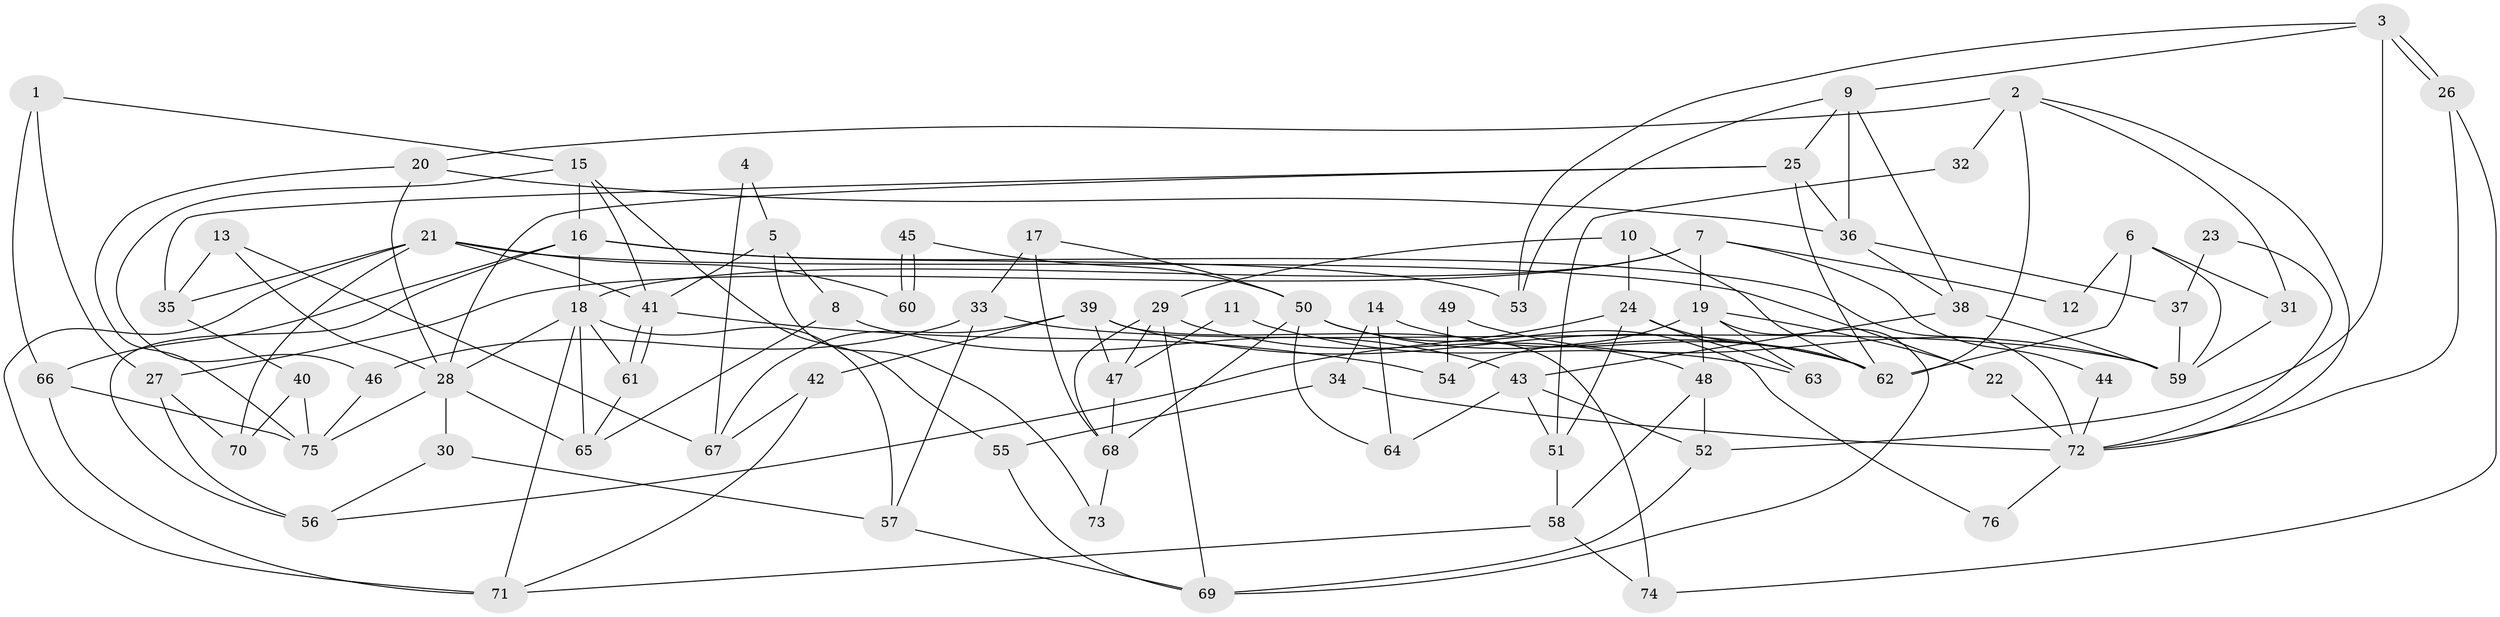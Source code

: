 // Generated by graph-tools (version 1.1) at 2025/50/03/09/25 03:50:12]
// undirected, 76 vertices, 152 edges
graph export_dot {
graph [start="1"]
  node [color=gray90,style=filled];
  1;
  2;
  3;
  4;
  5;
  6;
  7;
  8;
  9;
  10;
  11;
  12;
  13;
  14;
  15;
  16;
  17;
  18;
  19;
  20;
  21;
  22;
  23;
  24;
  25;
  26;
  27;
  28;
  29;
  30;
  31;
  32;
  33;
  34;
  35;
  36;
  37;
  38;
  39;
  40;
  41;
  42;
  43;
  44;
  45;
  46;
  47;
  48;
  49;
  50;
  51;
  52;
  53;
  54;
  55;
  56;
  57;
  58;
  59;
  60;
  61;
  62;
  63;
  64;
  65;
  66;
  67;
  68;
  69;
  70;
  71;
  72;
  73;
  74;
  75;
  76;
  1 -- 66;
  1 -- 15;
  1 -- 27;
  2 -- 62;
  2 -- 20;
  2 -- 31;
  2 -- 32;
  2 -- 72;
  3 -- 26;
  3 -- 26;
  3 -- 9;
  3 -- 52;
  3 -- 53;
  4 -- 5;
  4 -- 67;
  5 -- 41;
  5 -- 8;
  5 -- 73;
  6 -- 62;
  6 -- 31;
  6 -- 12;
  6 -- 59;
  7 -- 19;
  7 -- 18;
  7 -- 12;
  7 -- 27;
  7 -- 44;
  8 -- 43;
  8 -- 65;
  9 -- 53;
  9 -- 25;
  9 -- 36;
  9 -- 38;
  10 -- 29;
  10 -- 24;
  10 -- 62;
  11 -- 63;
  11 -- 47;
  13 -- 28;
  13 -- 35;
  13 -- 67;
  14 -- 62;
  14 -- 34;
  14 -- 64;
  15 -- 16;
  15 -- 41;
  15 -- 46;
  15 -- 55;
  16 -- 18;
  16 -- 56;
  16 -- 53;
  16 -- 66;
  16 -- 72;
  17 -- 50;
  17 -- 33;
  17 -- 68;
  18 -- 28;
  18 -- 57;
  18 -- 61;
  18 -- 65;
  18 -- 71;
  19 -- 69;
  19 -- 48;
  19 -- 22;
  19 -- 54;
  19 -- 63;
  20 -- 36;
  20 -- 28;
  20 -- 75;
  21 -- 22;
  21 -- 35;
  21 -- 41;
  21 -- 60;
  21 -- 70;
  21 -- 71;
  22 -- 72;
  23 -- 72;
  23 -- 37;
  24 -- 51;
  24 -- 62;
  24 -- 56;
  24 -- 63;
  25 -- 28;
  25 -- 62;
  25 -- 35;
  25 -- 36;
  26 -- 72;
  26 -- 74;
  27 -- 56;
  27 -- 70;
  28 -- 65;
  28 -- 75;
  28 -- 30;
  29 -- 69;
  29 -- 68;
  29 -- 47;
  29 -- 48;
  30 -- 56;
  30 -- 57;
  31 -- 59;
  32 -- 51;
  33 -- 59;
  33 -- 46;
  33 -- 57;
  34 -- 72;
  34 -- 55;
  35 -- 40;
  36 -- 37;
  36 -- 38;
  37 -- 59;
  38 -- 43;
  38 -- 59;
  39 -- 67;
  39 -- 47;
  39 -- 42;
  39 -- 62;
  39 -- 74;
  40 -- 75;
  40 -- 70;
  41 -- 61;
  41 -- 61;
  41 -- 54;
  42 -- 71;
  42 -- 67;
  43 -- 52;
  43 -- 51;
  43 -- 64;
  44 -- 72;
  45 -- 60;
  45 -- 60;
  45 -- 50;
  46 -- 75;
  47 -- 68;
  48 -- 58;
  48 -- 52;
  49 -- 54;
  49 -- 59;
  50 -- 64;
  50 -- 62;
  50 -- 68;
  50 -- 76;
  51 -- 58;
  52 -- 69;
  55 -- 69;
  57 -- 69;
  58 -- 71;
  58 -- 74;
  61 -- 65;
  66 -- 71;
  66 -- 75;
  68 -- 73;
  72 -- 76;
}
